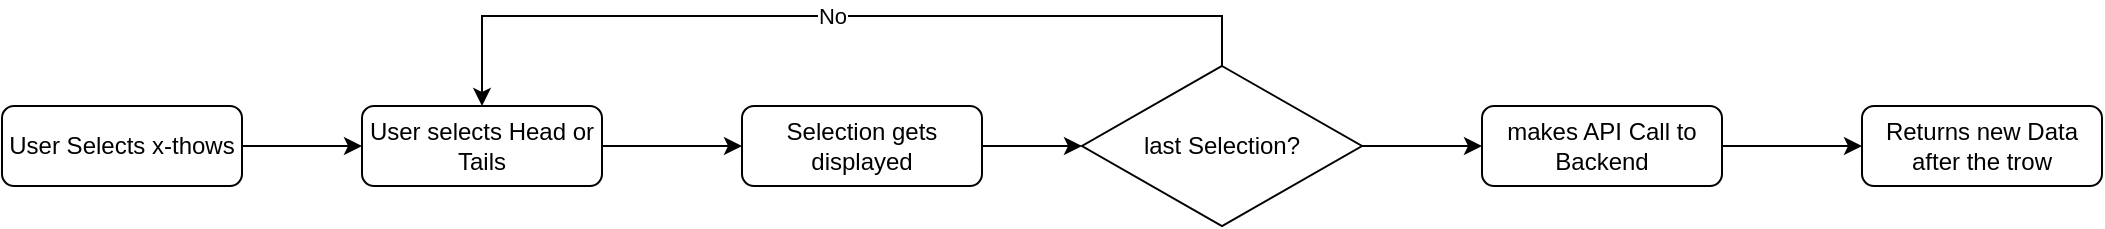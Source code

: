 <mxfile version="24.0.4" type="device" pages="2">
  <diagram id="C5RBs43oDa-KdzZeNtuy" name="User-flow">
    <mxGraphModel dx="1373" dy="837" grid="1" gridSize="10" guides="1" tooltips="1" connect="1" arrows="1" fold="1" page="1" pageScale="1" pageWidth="827" pageHeight="1169" math="0" shadow="0">
      <root>
        <mxCell id="WIyWlLk6GJQsqaUBKTNV-0" />
        <mxCell id="WIyWlLk6GJQsqaUBKTNV-1" parent="WIyWlLk6GJQsqaUBKTNV-0" />
        <mxCell id="uFA5FtQyvtuAQIYu4njj-1" style="edgeStyle=orthogonalEdgeStyle;rounded=0;orthogonalLoop=1;jettySize=auto;html=1;" edge="1" parent="WIyWlLk6GJQsqaUBKTNV-1" source="WIyWlLk6GJQsqaUBKTNV-3" target="WIyWlLk6GJQsqaUBKTNV-11">
          <mxGeometry relative="1" as="geometry" />
        </mxCell>
        <mxCell id="WIyWlLk6GJQsqaUBKTNV-3" value="User Selects x-thows" style="rounded=1;whiteSpace=wrap;html=1;fontSize=12;glass=0;strokeWidth=1;shadow=0;" parent="WIyWlLk6GJQsqaUBKTNV-1" vertex="1">
          <mxGeometry x="30" y="545" width="120" height="40" as="geometry" />
        </mxCell>
        <mxCell id="uFA5FtQyvtuAQIYu4njj-9" style="edgeStyle=orthogonalEdgeStyle;rounded=0;orthogonalLoop=1;jettySize=auto;html=1;" edge="1" parent="WIyWlLk6GJQsqaUBKTNV-1" source="WIyWlLk6GJQsqaUBKTNV-7" target="uFA5FtQyvtuAQIYu4njj-8">
          <mxGeometry relative="1" as="geometry" />
        </mxCell>
        <mxCell id="WIyWlLk6GJQsqaUBKTNV-7" value="makes API Call to Backend" style="rounded=1;whiteSpace=wrap;html=1;fontSize=12;glass=0;strokeWidth=1;shadow=0;" parent="WIyWlLk6GJQsqaUBKTNV-1" vertex="1">
          <mxGeometry x="770" y="545" width="120" height="40" as="geometry" />
        </mxCell>
        <mxCell id="uFA5FtQyvtuAQIYu4njj-2" style="edgeStyle=orthogonalEdgeStyle;rounded=0;orthogonalLoop=1;jettySize=auto;html=1;" edge="1" parent="WIyWlLk6GJQsqaUBKTNV-1" source="WIyWlLk6GJQsqaUBKTNV-11" target="WIyWlLk6GJQsqaUBKTNV-12">
          <mxGeometry relative="1" as="geometry">
            <mxPoint x="410" y="565" as="targetPoint" />
          </mxGeometry>
        </mxCell>
        <mxCell id="WIyWlLk6GJQsqaUBKTNV-11" value="User selects Head or Tails" style="rounded=1;whiteSpace=wrap;html=1;fontSize=12;glass=0;strokeWidth=1;shadow=0;" parent="WIyWlLk6GJQsqaUBKTNV-1" vertex="1">
          <mxGeometry x="210" y="545" width="120" height="40" as="geometry" />
        </mxCell>
        <mxCell id="uFA5FtQyvtuAQIYu4njj-3" value="No" style="edgeStyle=orthogonalEdgeStyle;rounded=0;orthogonalLoop=1;jettySize=auto;html=1;entryX=0.5;entryY=0;entryDx=0;entryDy=0;exitX=0.5;exitY=0;exitDx=0;exitDy=0;" edge="1" parent="WIyWlLk6GJQsqaUBKTNV-1" source="uFA5FtQyvtuAQIYu4njj-4" target="WIyWlLk6GJQsqaUBKTNV-11">
          <mxGeometry relative="1" as="geometry">
            <Array as="points">
              <mxPoint x="640" y="500" />
              <mxPoint x="270" y="500" />
            </Array>
          </mxGeometry>
        </mxCell>
        <mxCell id="uFA5FtQyvtuAQIYu4njj-5" style="edgeStyle=orthogonalEdgeStyle;rounded=0;orthogonalLoop=1;jettySize=auto;html=1;" edge="1" parent="WIyWlLk6GJQsqaUBKTNV-1" source="WIyWlLk6GJQsqaUBKTNV-12" target="uFA5FtQyvtuAQIYu4njj-4">
          <mxGeometry relative="1" as="geometry" />
        </mxCell>
        <mxCell id="WIyWlLk6GJQsqaUBKTNV-12" value="Selection gets displayed" style="rounded=1;whiteSpace=wrap;html=1;fontSize=12;glass=0;strokeWidth=1;shadow=0;" parent="WIyWlLk6GJQsqaUBKTNV-1" vertex="1">
          <mxGeometry x="400" y="545" width="120" height="40" as="geometry" />
        </mxCell>
        <mxCell id="uFA5FtQyvtuAQIYu4njj-7" style="edgeStyle=orthogonalEdgeStyle;rounded=0;orthogonalLoop=1;jettySize=auto;html=1;" edge="1" parent="WIyWlLk6GJQsqaUBKTNV-1" source="uFA5FtQyvtuAQIYu4njj-4" target="WIyWlLk6GJQsqaUBKTNV-7">
          <mxGeometry relative="1" as="geometry" />
        </mxCell>
        <mxCell id="uFA5FtQyvtuAQIYu4njj-4" value="last Selection?" style="rhombus;whiteSpace=wrap;html=1;" vertex="1" parent="WIyWlLk6GJQsqaUBKTNV-1">
          <mxGeometry x="570" y="525" width="140" height="80" as="geometry" />
        </mxCell>
        <mxCell id="uFA5FtQyvtuAQIYu4njj-8" value="Returns new Data after the trow" style="rounded=1;whiteSpace=wrap;html=1;fontSize=12;glass=0;strokeWidth=1;shadow=0;" vertex="1" parent="WIyWlLk6GJQsqaUBKTNV-1">
          <mxGeometry x="960" y="545" width="120" height="40" as="geometry" />
        </mxCell>
      </root>
    </mxGraphModel>
  </diagram>
  <diagram id="E-qbd1m1VzECR-NPVJmc" name="Sequenz Diagramm">
    <mxGraphModel dx="2359" dy="711" grid="1" gridSize="10" guides="1" tooltips="1" connect="1" arrows="1" fold="1" page="1" pageScale="1" pageWidth="827" pageHeight="1169" math="0" shadow="0">
      <root>
        <mxCell id="0" />
        <mxCell id="1" parent="0" />
        <mxCell id="hbITLnZHv9A6tTEY5i96-14" style="edgeStyle=orthogonalEdgeStyle;rounded=0;orthogonalLoop=1;jettySize=auto;html=1;dashed=1;endArrow=none;endFill=0;" edge="1" parent="1" source="hbITLnZHv9A6tTEY5i96-15">
          <mxGeometry relative="1" as="geometry">
            <mxPoint x="95" y="820.0" as="targetPoint" />
          </mxGeometry>
        </mxCell>
        <mxCell id="hbITLnZHv9A6tTEY5i96-1" value="Student" style="shape=umlActor;verticalLabelPosition=bottom;verticalAlign=top;html=1;" vertex="1" parent="1">
          <mxGeometry x="80" y="150" width="30" height="60" as="geometry" />
        </mxCell>
        <mxCell id="hbITLnZHv9A6tTEY5i96-6" value="User interface" style="shape=umlLifeline;perimeter=lifelinePerimeter;whiteSpace=wrap;html=1;container=1;dropTarget=0;collapsible=0;recursiveResize=0;outlineConnect=0;portConstraint=eastwest;newEdgeStyle={&quot;edgeStyle&quot;:&quot;elbowEdgeStyle&quot;,&quot;elbow&quot;:&quot;vertical&quot;,&quot;curved&quot;:0,&quot;rounded&quot;:0};" vertex="1" parent="1">
          <mxGeometry x="230" y="150" width="100" height="660" as="geometry" />
        </mxCell>
        <mxCell id="hbITLnZHv9A6tTEY5i96-7" value="" style="html=1;points=[[0,0,0,0,5],[0,1,0,0,-5],[1,0,0,0,5],[1,1,0,0,-5]];perimeter=orthogonalPerimeter;outlineConnect=0;targetShapes=umlLifeline;portConstraint=eastwest;newEdgeStyle={&quot;curved&quot;:0,&quot;rounded&quot;:0};" vertex="1" parent="hbITLnZHv9A6tTEY5i96-6">
          <mxGeometry x="45" y="90" width="10" height="490" as="geometry" />
        </mxCell>
        <mxCell id="hbITLnZHv9A6tTEY5i96-10" value="Coin Store" style="shape=umlLifeline;perimeter=lifelinePerimeter;whiteSpace=wrap;html=1;container=1;dropTarget=0;collapsible=0;recursiveResize=0;outlineConnect=0;portConstraint=eastwest;newEdgeStyle={&quot;edgeStyle&quot;:&quot;elbowEdgeStyle&quot;,&quot;elbow&quot;:&quot;vertical&quot;,&quot;curved&quot;:0,&quot;rounded&quot;:0};" vertex="1" parent="1">
          <mxGeometry x="414" y="150" width="100" height="670" as="geometry" />
        </mxCell>
        <mxCell id="hbITLnZHv9A6tTEY5i96-11" value="" style="html=1;points=[[0,0,0,0,5],[0,1,0,0,-5],[1,0,0,0,5],[1,1,0,0,-5]];perimeter=orthogonalPerimeter;outlineConnect=0;targetShapes=umlLifeline;portConstraint=eastwest;newEdgeStyle={&quot;curved&quot;:0,&quot;rounded&quot;:0};" vertex="1" parent="hbITLnZHv9A6tTEY5i96-10">
          <mxGeometry x="45" y="140" width="10" height="430" as="geometry" />
        </mxCell>
        <mxCell id="hbITLnZHv9A6tTEY5i96-16" value="" style="edgeStyle=orthogonalEdgeStyle;rounded=0;orthogonalLoop=1;jettySize=auto;html=1;dashed=1;endArrow=none;endFill=0;" edge="1" parent="1" source="hbITLnZHv9A6tTEY5i96-1" target="hbITLnZHv9A6tTEY5i96-15">
          <mxGeometry relative="1" as="geometry">
            <mxPoint x="95" y="820.0" as="targetPoint" />
            <mxPoint x="95" y="210" as="sourcePoint" />
          </mxGeometry>
        </mxCell>
        <mxCell id="hbITLnZHv9A6tTEY5i96-15" value="" style="whiteSpace=wrap;html=1;" vertex="1" parent="1">
          <mxGeometry x="90" y="250" width="10" height="480" as="geometry" />
        </mxCell>
        <mxCell id="hbITLnZHv9A6tTEY5i96-18" value="Select number of throws" style="html=1;verticalAlign=bottom;labelBackgroundColor=none;endArrow=block;endFill=1;rounded=0;exitX=0.8;exitY=0.094;exitDx=0;exitDy=0;exitPerimeter=0;" edge="1" parent="1" source="hbITLnZHv9A6tTEY5i96-15" target="hbITLnZHv9A6tTEY5i96-7">
          <mxGeometry width="160" relative="1" as="geometry">
            <mxPoint x="100" y="299.62" as="sourcePoint" />
            <mxPoint x="260" y="299.62" as="targetPoint" />
          </mxGeometry>
        </mxCell>
        <mxCell id="hbITLnZHv9A6tTEY5i96-20" value="Select_num_throws(n)" style="html=1;verticalAlign=bottom;labelBackgroundColor=none;endArrow=block;endFill=1;rounded=0;" edge="1" parent="1" source="hbITLnZHv9A6tTEY5i96-7" target="hbITLnZHv9A6tTEY5i96-11">
          <mxGeometry width="160" relative="1" as="geometry">
            <mxPoint x="290" y="340" as="sourcePoint" />
            <mxPoint x="450" y="340" as="targetPoint" />
            <Array as="points">
              <mxPoint x="370" y="310" />
            </Array>
          </mxGeometry>
        </mxCell>
        <mxCell id="hbITLnZHv9A6tTEY5i96-21" value="Confirm Selection" style="html=1;verticalAlign=bottom;labelBackgroundColor=none;endArrow=block;endFill=1;rounded=0;exitX=0.869;exitY=0.66;exitDx=0;exitDy=0;exitPerimeter=0;" edge="1" parent="1" source="hbITLnZHv9A6tTEY5i96-15" target="hbITLnZHv9A6tTEY5i96-7">
          <mxGeometry width="160" relative="1" as="geometry">
            <mxPoint x="120" y="580" as="sourcePoint" />
            <mxPoint x="294" y="580" as="targetPoint" />
            <Array as="points">
              <mxPoint x="200" y="567" />
            </Array>
          </mxGeometry>
        </mxCell>
        <mxCell id="hbITLnZHv9A6tTEY5i96-22" value="" style="html=1;verticalAlign=bottom;labelBackgroundColor=none;endArrow=block;endFill=1;dashed=1;rounded=0;" edge="1" parent="1" source="hbITLnZHv9A6tTEY5i96-11" target="hbITLnZHv9A6tTEY5i96-7">
          <mxGeometry width="160" relative="1" as="geometry">
            <mxPoint x="190" y="440" as="sourcePoint" />
            <mxPoint x="350" y="440" as="targetPoint" />
            <Array as="points">
              <mxPoint x="370" y="340" />
            </Array>
          </mxGeometry>
        </mxCell>
        <mxCell id="hbITLnZHv9A6tTEY5i96-23" value="Display new number of throws" style="html=1;verticalAlign=bottom;labelBackgroundColor=none;endArrow=block;endFill=1;dashed=1;rounded=0;entryX=1.108;entryY=0.226;entryDx=0;entryDy=0;entryPerimeter=0;" edge="1" parent="1" source="hbITLnZHv9A6tTEY5i96-6" target="hbITLnZHv9A6tTEY5i96-15">
          <mxGeometry width="160" relative="1" as="geometry">
            <mxPoint x="274" y="370" as="sourcePoint" />
            <mxPoint x="100" y="370" as="targetPoint" />
            <Array as="points">
              <mxPoint x="200" y="360" />
            </Array>
          </mxGeometry>
        </mxCell>
        <mxCell id="hbITLnZHv9A6tTEY5i96-26" value="return Selection" style="html=1;verticalAlign=bottom;labelBackgroundColor=none;endArrow=block;endFill=1;dashed=1;rounded=0;" edge="1" parent="1" source="hbITLnZHv9A6tTEY5i96-11" target="hbITLnZHv9A6tTEY5i96-7">
          <mxGeometry width="160" relative="1" as="geometry">
            <mxPoint x="484" y="489.62" as="sourcePoint" />
            <mxPoint x="310" y="489.62" as="targetPoint" />
            <Array as="points">
              <mxPoint x="395" y="489.62" />
            </Array>
          </mxGeometry>
        </mxCell>
        <mxCell id="hbITLnZHv9A6tTEY5i96-27" value="Display Selection" style="html=1;verticalAlign=bottom;labelBackgroundColor=none;endArrow=block;endFill=1;dashed=1;rounded=0;entryX=1;entryY=0.542;entryDx=0;entryDy=0;entryPerimeter=0;" edge="1" parent="1" source="hbITLnZHv9A6tTEY5i96-7" target="hbITLnZHv9A6tTEY5i96-15">
          <mxGeometry width="160" relative="1" as="geometry">
            <mxPoint x="469" y="500" as="sourcePoint" />
            <mxPoint x="295" y="500" as="targetPoint" />
            <Array as="points">
              <mxPoint x="190" y="510" />
            </Array>
          </mxGeometry>
        </mxCell>
        <mxCell id="hbITLnZHv9A6tTEY5i96-28" value="Loop (number of thorws)" style="shape=umlFrame;whiteSpace=wrap;html=1;pointerEvents=0;recursiveResize=0;container=1;collapsible=0;width=90;height=40;" vertex="1" parent="1">
          <mxGeometry x="-30" y="390" width="520" height="140" as="geometry" />
        </mxCell>
        <mxCell id="hbITLnZHv9A6tTEY5i96-24" value="Select Head or Tails" style="html=1;verticalAlign=bottom;labelBackgroundColor=none;endArrow=block;endFill=1;rounded=0;" edge="1" parent="hbITLnZHv9A6tTEY5i96-28">
          <mxGeometry width="160" relative="1" as="geometry">
            <mxPoint x="130" y="40" as="sourcePoint" />
            <mxPoint x="305" y="40" as="targetPoint" />
            <Array as="points">
              <mxPoint x="220" y="40" />
            </Array>
          </mxGeometry>
        </mxCell>
        <mxCell id="hbITLnZHv9A6tTEY5i96-25" value="heads() / tails()" style="html=1;verticalAlign=bottom;labelBackgroundColor=none;endArrow=block;endFill=1;rounded=0;" edge="1" parent="hbITLnZHv9A6tTEY5i96-28">
          <mxGeometry width="160" relative="1" as="geometry">
            <mxPoint x="315" y="60" as="sourcePoint" />
            <mxPoint x="489" y="60" as="targetPoint" />
          </mxGeometry>
        </mxCell>
        <mxCell id="hbITLnZHv9A6tTEY5i96-29" value="confirm()" style="html=1;verticalAlign=bottom;labelBackgroundColor=none;endArrow=block;endFill=1;rounded=0;" edge="1" parent="1">
          <mxGeometry width="160" relative="1" as="geometry">
            <mxPoint x="285" y="590" as="sourcePoint" />
            <mxPoint x="459" y="590" as="targetPoint" />
            <Array as="points">
              <mxPoint x="340" y="590" />
              <mxPoint x="391" y="590" />
            </Array>
          </mxGeometry>
        </mxCell>
        <mxCell id="hbITLnZHv9A6tTEY5i96-32" value="API" style="shape=umlLifeline;perimeter=lifelinePerimeter;whiteSpace=wrap;html=1;container=1;dropTarget=0;collapsible=0;recursiveResize=0;outlineConnect=0;portConstraint=eastwest;newEdgeStyle={&quot;edgeStyle&quot;:&quot;elbowEdgeStyle&quot;,&quot;elbow&quot;:&quot;vertical&quot;,&quot;curved&quot;:0,&quot;rounded&quot;:0};" vertex="1" parent="1">
          <mxGeometry x="590" y="150" width="100" height="710" as="geometry" />
        </mxCell>
        <mxCell id="hbITLnZHv9A6tTEY5i96-33" value="" style="html=1;points=[[0,0,0,0,5],[0,1,0,0,-5],[1,0,0,0,5],[1,1,0,0,-5]];perimeter=orthogonalPerimeter;outlineConnect=0;targetShapes=umlLifeline;portConstraint=eastwest;newEdgeStyle={&quot;curved&quot;:0,&quot;rounded&quot;:0};" vertex="1" parent="hbITLnZHv9A6tTEY5i96-32">
          <mxGeometry x="45" y="430" width="10" height="120" as="geometry" />
        </mxCell>
        <mxCell id="hbITLnZHv9A6tTEY5i96-34" value="/throws/{num_throws}/" style="html=1;verticalAlign=bottom;labelBackgroundColor=none;endArrow=block;endFill=1;rounded=0;" edge="1" parent="1" source="hbITLnZHv9A6tTEY5i96-11" target="hbITLnZHv9A6tTEY5i96-33">
          <mxGeometry width="160" relative="1" as="geometry">
            <mxPoint x="480" y="620" as="sourcePoint" />
            <mxPoint x="654" y="620" as="targetPoint" />
            <Array as="points">
              <mxPoint x="535" y="620" />
              <mxPoint x="586" y="620" />
            </Array>
          </mxGeometry>
        </mxCell>
        <mxCell id="hbITLnZHv9A6tTEY5i96-35" value="Statistics" style="html=1;verticalAlign=bottom;labelBackgroundColor=none;endArrow=block;endFill=1;dashed=1;rounded=0;" edge="1" parent="1">
          <mxGeometry width="160" relative="1" as="geometry">
            <mxPoint x="635" y="660.0" as="sourcePoint" />
            <mxPoint x="469" y="660.0" as="targetPoint" />
            <Array as="points">
              <mxPoint x="590" y="660" />
            </Array>
          </mxGeometry>
        </mxCell>
        <mxCell id="hbITLnZHv9A6tTEY5i96-36" value="Statistics" style="html=1;verticalAlign=bottom;labelBackgroundColor=none;endArrow=block;endFill=1;dashed=1;rounded=0;" edge="1" parent="1" source="hbITLnZHv9A6tTEY5i96-11" target="hbITLnZHv9A6tTEY5i96-7">
          <mxGeometry width="160" relative="1" as="geometry">
            <mxPoint x="466" y="680" as="sourcePoint" />
            <mxPoint x="300" y="680.0" as="targetPoint" />
            <Array as="points">
              <mxPoint x="421" y="680" />
            </Array>
          </mxGeometry>
        </mxCell>
        <mxCell id="hbITLnZHv9A6tTEY5i96-37" value="Display Statistics" style="html=1;verticalAlign=bottom;labelBackgroundColor=none;endArrow=block;endFill=1;dashed=1;rounded=0;entryX=1.1;entryY=0.932;entryDx=0;entryDy=0;entryPerimeter=0;" edge="1" parent="1">
          <mxGeometry width="160" relative="1" as="geometry">
            <mxPoint x="274" y="712.64" as="sourcePoint" />
            <mxPoint x="100.0" y="710.0" as="targetPoint" />
            <Array as="points">
              <mxPoint x="245" y="712.64" />
            </Array>
          </mxGeometry>
        </mxCell>
      </root>
    </mxGraphModel>
  </diagram>
</mxfile>
